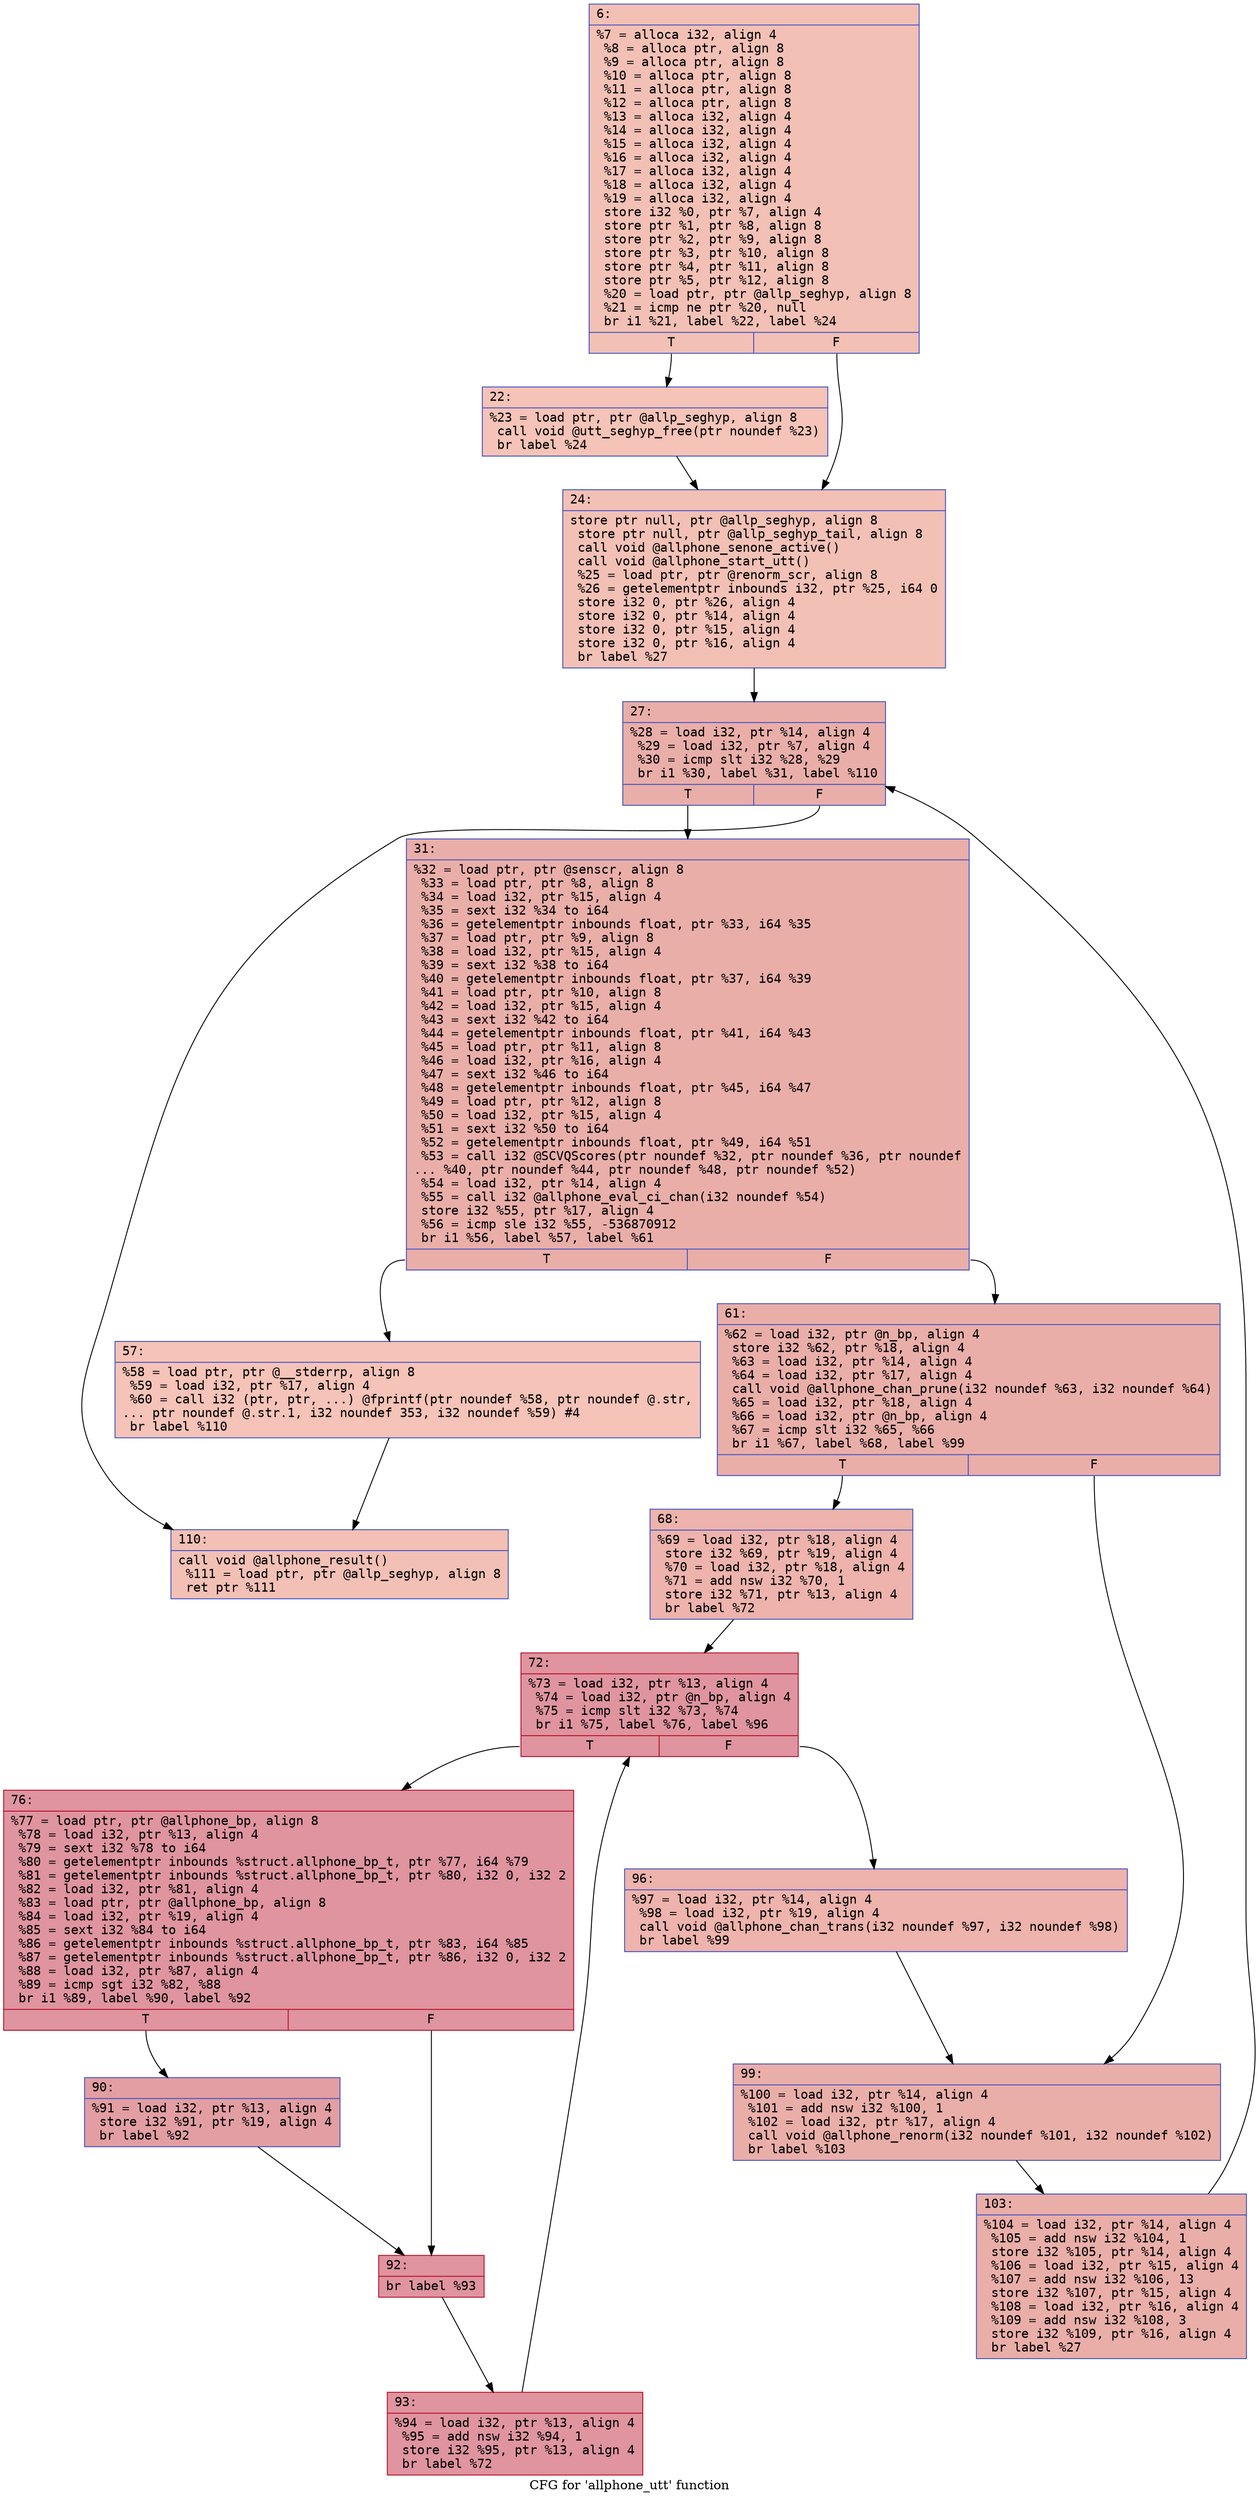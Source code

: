 digraph "CFG for 'allphone_utt' function" {
	label="CFG for 'allphone_utt' function";

	Node0x600000c7e080 [shape=record,color="#3d50c3ff", style=filled, fillcolor="#e5705870" fontname="Courier",label="{6:\l|  %7 = alloca i32, align 4\l  %8 = alloca ptr, align 8\l  %9 = alloca ptr, align 8\l  %10 = alloca ptr, align 8\l  %11 = alloca ptr, align 8\l  %12 = alloca ptr, align 8\l  %13 = alloca i32, align 4\l  %14 = alloca i32, align 4\l  %15 = alloca i32, align 4\l  %16 = alloca i32, align 4\l  %17 = alloca i32, align 4\l  %18 = alloca i32, align 4\l  %19 = alloca i32, align 4\l  store i32 %0, ptr %7, align 4\l  store ptr %1, ptr %8, align 8\l  store ptr %2, ptr %9, align 8\l  store ptr %3, ptr %10, align 8\l  store ptr %4, ptr %11, align 8\l  store ptr %5, ptr %12, align 8\l  %20 = load ptr, ptr @allp_seghyp, align 8\l  %21 = icmp ne ptr %20, null\l  br i1 %21, label %22, label %24\l|{<s0>T|<s1>F}}"];
	Node0x600000c7e080:s0 -> Node0x600000c7e0d0[tooltip="6 -> 22\nProbability 62.50%" ];
	Node0x600000c7e080:s1 -> Node0x600000c7e120[tooltip="6 -> 24\nProbability 37.50%" ];
	Node0x600000c7e0d0 [shape=record,color="#3d50c3ff", style=filled, fillcolor="#e8765c70" fontname="Courier",label="{22:\l|  %23 = load ptr, ptr @allp_seghyp, align 8\l  call void @utt_seghyp_free(ptr noundef %23)\l  br label %24\l}"];
	Node0x600000c7e0d0 -> Node0x600000c7e120[tooltip="22 -> 24\nProbability 100.00%" ];
	Node0x600000c7e120 [shape=record,color="#3d50c3ff", style=filled, fillcolor="#e5705870" fontname="Courier",label="{24:\l|  store ptr null, ptr @allp_seghyp, align 8\l  store ptr null, ptr @allp_seghyp_tail, align 8\l  call void @allphone_senone_active()\l  call void @allphone_start_utt()\l  %25 = load ptr, ptr @renorm_scr, align 8\l  %26 = getelementptr inbounds i32, ptr %25, i64 0\l  store i32 0, ptr %26, align 4\l  store i32 0, ptr %14, align 4\l  store i32 0, ptr %15, align 4\l  store i32 0, ptr %16, align 4\l  br label %27\l}"];
	Node0x600000c7e120 -> Node0x600000c7e170[tooltip="24 -> 27\nProbability 100.00%" ];
	Node0x600000c7e170 [shape=record,color="#3d50c3ff", style=filled, fillcolor="#d0473d70" fontname="Courier",label="{27:\l|  %28 = load i32, ptr %14, align 4\l  %29 = load i32, ptr %7, align 4\l  %30 = icmp slt i32 %28, %29\l  br i1 %30, label %31, label %110\l|{<s0>T|<s1>F}}"];
	Node0x600000c7e170:s0 -> Node0x600000c7e1c0[tooltip="27 -> 31\nProbability 96.88%" ];
	Node0x600000c7e170:s1 -> Node0x600000c7e580[tooltip="27 -> 110\nProbability 3.12%" ];
	Node0x600000c7e1c0 [shape=record,color="#3d50c3ff", style=filled, fillcolor="#d0473d70" fontname="Courier",label="{31:\l|  %32 = load ptr, ptr @senscr, align 8\l  %33 = load ptr, ptr %8, align 8\l  %34 = load i32, ptr %15, align 4\l  %35 = sext i32 %34 to i64\l  %36 = getelementptr inbounds float, ptr %33, i64 %35\l  %37 = load ptr, ptr %9, align 8\l  %38 = load i32, ptr %15, align 4\l  %39 = sext i32 %38 to i64\l  %40 = getelementptr inbounds float, ptr %37, i64 %39\l  %41 = load ptr, ptr %10, align 8\l  %42 = load i32, ptr %15, align 4\l  %43 = sext i32 %42 to i64\l  %44 = getelementptr inbounds float, ptr %41, i64 %43\l  %45 = load ptr, ptr %11, align 8\l  %46 = load i32, ptr %16, align 4\l  %47 = sext i32 %46 to i64\l  %48 = getelementptr inbounds float, ptr %45, i64 %47\l  %49 = load ptr, ptr %12, align 8\l  %50 = load i32, ptr %15, align 4\l  %51 = sext i32 %50 to i64\l  %52 = getelementptr inbounds float, ptr %49, i64 %51\l  %53 = call i32 @SCVQScores(ptr noundef %32, ptr noundef %36, ptr noundef\l... %40, ptr noundef %44, ptr noundef %48, ptr noundef %52)\l  %54 = load i32, ptr %14, align 4\l  %55 = call i32 @allphone_eval_ci_chan(i32 noundef %54)\l  store i32 %55, ptr %17, align 4\l  %56 = icmp sle i32 %55, -536870912\l  br i1 %56, label %57, label %61\l|{<s0>T|<s1>F}}"];
	Node0x600000c7e1c0:s0 -> Node0x600000c7e210[tooltip="31 -> 57\nProbability 3.12%" ];
	Node0x600000c7e1c0:s1 -> Node0x600000c7e260[tooltip="31 -> 61\nProbability 96.88%" ];
	Node0x600000c7e210 [shape=record,color="#3d50c3ff", style=filled, fillcolor="#e8765c70" fontname="Courier",label="{57:\l|  %58 = load ptr, ptr @__stderrp, align 8\l  %59 = load i32, ptr %17, align 4\l  %60 = call i32 (ptr, ptr, ...) @fprintf(ptr noundef %58, ptr noundef @.str,\l... ptr noundef @.str.1, i32 noundef 353, i32 noundef %59) #4\l  br label %110\l}"];
	Node0x600000c7e210 -> Node0x600000c7e580[tooltip="57 -> 110\nProbability 100.00%" ];
	Node0x600000c7e260 [shape=record,color="#3d50c3ff", style=filled, fillcolor="#d0473d70" fontname="Courier",label="{61:\l|  %62 = load i32, ptr @n_bp, align 4\l  store i32 %62, ptr %18, align 4\l  %63 = load i32, ptr %14, align 4\l  %64 = load i32, ptr %17, align 4\l  call void @allphone_chan_prune(i32 noundef %63, i32 noundef %64)\l  %65 = load i32, ptr %18, align 4\l  %66 = load i32, ptr @n_bp, align 4\l  %67 = icmp slt i32 %65, %66\l  br i1 %67, label %68, label %99\l|{<s0>T|<s1>F}}"];
	Node0x600000c7e260:s0 -> Node0x600000c7e2b0[tooltip="61 -> 68\nProbability 50.00%" ];
	Node0x600000c7e260:s1 -> Node0x600000c7e4e0[tooltip="61 -> 99\nProbability 50.00%" ];
	Node0x600000c7e2b0 [shape=record,color="#3d50c3ff", style=filled, fillcolor="#d6524470" fontname="Courier",label="{68:\l|  %69 = load i32, ptr %18, align 4\l  store i32 %69, ptr %19, align 4\l  %70 = load i32, ptr %18, align 4\l  %71 = add nsw i32 %70, 1\l  store i32 %71, ptr %13, align 4\l  br label %72\l}"];
	Node0x600000c7e2b0 -> Node0x600000c7e300[tooltip="68 -> 72\nProbability 100.00%" ];
	Node0x600000c7e300 [shape=record,color="#b70d28ff", style=filled, fillcolor="#b70d2870" fontname="Courier",label="{72:\l|  %73 = load i32, ptr %13, align 4\l  %74 = load i32, ptr @n_bp, align 4\l  %75 = icmp slt i32 %73, %74\l  br i1 %75, label %76, label %96\l|{<s0>T|<s1>F}}"];
	Node0x600000c7e300:s0 -> Node0x600000c7e350[tooltip="72 -> 76\nProbability 96.88%" ];
	Node0x600000c7e300:s1 -> Node0x600000c7e490[tooltip="72 -> 96\nProbability 3.12%" ];
	Node0x600000c7e350 [shape=record,color="#b70d28ff", style=filled, fillcolor="#b70d2870" fontname="Courier",label="{76:\l|  %77 = load ptr, ptr @allphone_bp, align 8\l  %78 = load i32, ptr %13, align 4\l  %79 = sext i32 %78 to i64\l  %80 = getelementptr inbounds %struct.allphone_bp_t, ptr %77, i64 %79\l  %81 = getelementptr inbounds %struct.allphone_bp_t, ptr %80, i32 0, i32 2\l  %82 = load i32, ptr %81, align 4\l  %83 = load ptr, ptr @allphone_bp, align 8\l  %84 = load i32, ptr %19, align 4\l  %85 = sext i32 %84 to i64\l  %86 = getelementptr inbounds %struct.allphone_bp_t, ptr %83, i64 %85\l  %87 = getelementptr inbounds %struct.allphone_bp_t, ptr %86, i32 0, i32 2\l  %88 = load i32, ptr %87, align 4\l  %89 = icmp sgt i32 %82, %88\l  br i1 %89, label %90, label %92\l|{<s0>T|<s1>F}}"];
	Node0x600000c7e350:s0 -> Node0x600000c7e3a0[tooltip="76 -> 90\nProbability 50.00%" ];
	Node0x600000c7e350:s1 -> Node0x600000c7e3f0[tooltip="76 -> 92\nProbability 50.00%" ];
	Node0x600000c7e3a0 [shape=record,color="#3d50c3ff", style=filled, fillcolor="#be242e70" fontname="Courier",label="{90:\l|  %91 = load i32, ptr %13, align 4\l  store i32 %91, ptr %19, align 4\l  br label %92\l}"];
	Node0x600000c7e3a0 -> Node0x600000c7e3f0[tooltip="90 -> 92\nProbability 100.00%" ];
	Node0x600000c7e3f0 [shape=record,color="#b70d28ff", style=filled, fillcolor="#b70d2870" fontname="Courier",label="{92:\l|  br label %93\l}"];
	Node0x600000c7e3f0 -> Node0x600000c7e440[tooltip="92 -> 93\nProbability 100.00%" ];
	Node0x600000c7e440 [shape=record,color="#b70d28ff", style=filled, fillcolor="#b70d2870" fontname="Courier",label="{93:\l|  %94 = load i32, ptr %13, align 4\l  %95 = add nsw i32 %94, 1\l  store i32 %95, ptr %13, align 4\l  br label %72\l}"];
	Node0x600000c7e440 -> Node0x600000c7e300[tooltip="93 -> 72\nProbability 100.00%" ];
	Node0x600000c7e490 [shape=record,color="#3d50c3ff", style=filled, fillcolor="#d6524470" fontname="Courier",label="{96:\l|  %97 = load i32, ptr %14, align 4\l  %98 = load i32, ptr %19, align 4\l  call void @allphone_chan_trans(i32 noundef %97, i32 noundef %98)\l  br label %99\l}"];
	Node0x600000c7e490 -> Node0x600000c7e4e0[tooltip="96 -> 99\nProbability 100.00%" ];
	Node0x600000c7e4e0 [shape=record,color="#3d50c3ff", style=filled, fillcolor="#d0473d70" fontname="Courier",label="{99:\l|  %100 = load i32, ptr %14, align 4\l  %101 = add nsw i32 %100, 1\l  %102 = load i32, ptr %17, align 4\l  call void @allphone_renorm(i32 noundef %101, i32 noundef %102)\l  br label %103\l}"];
	Node0x600000c7e4e0 -> Node0x600000c7e530[tooltip="99 -> 103\nProbability 100.00%" ];
	Node0x600000c7e530 [shape=record,color="#3d50c3ff", style=filled, fillcolor="#d0473d70" fontname="Courier",label="{103:\l|  %104 = load i32, ptr %14, align 4\l  %105 = add nsw i32 %104, 1\l  store i32 %105, ptr %14, align 4\l  %106 = load i32, ptr %15, align 4\l  %107 = add nsw i32 %106, 13\l  store i32 %107, ptr %15, align 4\l  %108 = load i32, ptr %16, align 4\l  %109 = add nsw i32 %108, 3\l  store i32 %109, ptr %16, align 4\l  br label %27\l}"];
	Node0x600000c7e530 -> Node0x600000c7e170[tooltip="103 -> 27\nProbability 100.00%" ];
	Node0x600000c7e580 [shape=record,color="#3d50c3ff", style=filled, fillcolor="#e5705870" fontname="Courier",label="{110:\l|  call void @allphone_result()\l  %111 = load ptr, ptr @allp_seghyp, align 8\l  ret ptr %111\l}"];
}
